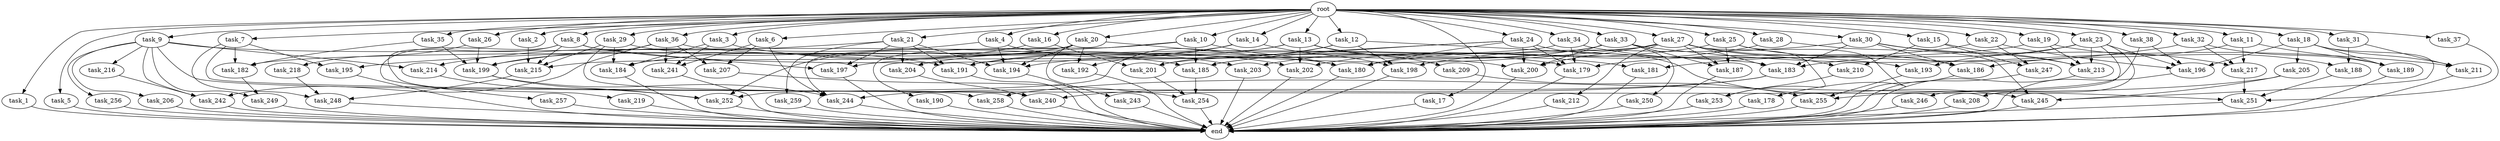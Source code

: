 digraph G {
  root [size="0.000000"];
  task_1 [size="10.240000"];
  task_2 [size="10.240000"];
  task_3 [size="10.240000"];
  task_4 [size="10.240000"];
  task_5 [size="10.240000"];
  task_6 [size="10.240000"];
  task_7 [size="10.240000"];
  task_8 [size="10.240000"];
  task_9 [size="10.240000"];
  task_10 [size="10.240000"];
  task_11 [size="10.240000"];
  task_12 [size="10.240000"];
  task_13 [size="10.240000"];
  task_14 [size="10.240000"];
  task_15 [size="10.240000"];
  task_16 [size="10.240000"];
  task_17 [size="10.240000"];
  task_18 [size="10.240000"];
  task_19 [size="10.240000"];
  task_20 [size="10.240000"];
  task_21 [size="10.240000"];
  task_22 [size="10.240000"];
  task_23 [size="10.240000"];
  task_24 [size="10.240000"];
  task_25 [size="10.240000"];
  task_26 [size="10.240000"];
  task_27 [size="10.240000"];
  task_28 [size="10.240000"];
  task_29 [size="10.240000"];
  task_30 [size="10.240000"];
  task_31 [size="10.240000"];
  task_32 [size="10.240000"];
  task_33 [size="10.240000"];
  task_34 [size="10.240000"];
  task_35 [size="10.240000"];
  task_36 [size="10.240000"];
  task_37 [size="10.240000"];
  task_38 [size="10.240000"];
  task_178 [size="1374389534.720000"];
  task_179 [size="14001593384.960001"];
  task_180 [size="29463475650.560001"];
  task_181 [size="15547781611.520000"];
  task_182 [size="17008070492.160000"];
  task_183 [size="16922171146.240000"];
  task_184 [size="9964324126.719999"];
  task_185 [size="16234976378.880001"];
  task_186 [size="16922171146.240000"];
  task_187 [size="4810363371.520000"];
  task_188 [size="17179869184.000000"];
  task_189 [size="8074538516.480000"];
  task_190 [size="8589934592.000000"];
  task_191 [size="25512105738.240002"];
  task_192 [size="12455405158.400000"];
  task_193 [size="7730941132.800000"];
  task_194 [size="22419729285.119999"];
  task_195 [size="15547781611.520000"];
  task_196 [size="18038862643.200001"];
  task_197 [size="15891378995.200001"];
  task_198 [size="12369505812.480000"];
  task_199 [size="24910810316.799999"];
  task_200 [size="14602888806.400000"];
  task_201 [size="13829794693.120001"];
  task_202 [size="13829794693.120001"];
  task_203 [size="3435973836.800000"];
  task_204 [size="14087492730.880001"];
  task_205 [size="343597383.680000"];
  task_206 [size="343597383.680000"];
  task_207 [size="5841155522.560000"];
  task_208 [size="6957847019.520000"];
  task_209 [size="6957847019.520000"];
  task_210 [size="8589934592.000000"];
  task_211 [size="9277129359.360001"];
  task_212 [size="3092376453.120000"];
  task_213 [size="26542897889.279999"];
  task_214 [size="8933531975.680000"];
  task_215 [size="14946486190.080000"];
  task_216 [size="343597383.680000"];
  task_217 [size="13228499271.680000"];
  task_218 [size="6957847019.520000"];
  task_219 [size="4209067950.080000"];
  task_240 [size="13829794693.120001"];
  task_241 [size="8933531975.680000"];
  task_242 [size="10050223472.639999"];
  task_243 [size="6957847019.520000"];
  task_244 [size="22849226014.720001"];
  task_245 [size="17351667875.840000"];
  task_246 [size="6957847019.520000"];
  task_247 [size="14087492730.880001"];
  task_248 [size="13314398617.600000"];
  task_249 [size="7301444403.200000"];
  task_250 [size="343597383.680000"];
  task_251 [size="26285199851.520000"];
  task_252 [size="22849226014.720001"];
  task_253 [size="7301444403.200000"];
  task_254 [size="11424613007.360001"];
  task_255 [size="13314398617.600000"];
  task_256 [size="343597383.680000"];
  task_257 [size="4209067950.080000"];
  task_258 [size="3435973836.800000"];
  task_259 [size="8589934592.000000"];
  end [size="0.000000"];

  root -> task_1 [size="1.000000"];
  root -> task_2 [size="1.000000"];
  root -> task_3 [size="1.000000"];
  root -> task_4 [size="1.000000"];
  root -> task_5 [size="1.000000"];
  root -> task_6 [size="1.000000"];
  root -> task_7 [size="1.000000"];
  root -> task_8 [size="1.000000"];
  root -> task_9 [size="1.000000"];
  root -> task_10 [size="1.000000"];
  root -> task_11 [size="1.000000"];
  root -> task_12 [size="1.000000"];
  root -> task_13 [size="1.000000"];
  root -> task_14 [size="1.000000"];
  root -> task_15 [size="1.000000"];
  root -> task_16 [size="1.000000"];
  root -> task_17 [size="1.000000"];
  root -> task_18 [size="1.000000"];
  root -> task_19 [size="1.000000"];
  root -> task_20 [size="1.000000"];
  root -> task_21 [size="1.000000"];
  root -> task_22 [size="1.000000"];
  root -> task_23 [size="1.000000"];
  root -> task_24 [size="1.000000"];
  root -> task_25 [size="1.000000"];
  root -> task_26 [size="1.000000"];
  root -> task_27 [size="1.000000"];
  root -> task_28 [size="1.000000"];
  root -> task_29 [size="1.000000"];
  root -> task_30 [size="1.000000"];
  root -> task_31 [size="1.000000"];
  root -> task_32 [size="1.000000"];
  root -> task_33 [size="1.000000"];
  root -> task_34 [size="1.000000"];
  root -> task_35 [size="1.000000"];
  root -> task_36 [size="1.000000"];
  root -> task_37 [size="1.000000"];
  root -> task_38 [size="1.000000"];
  task_1 -> end [size="1.000000"];
  task_2 -> task_215 [size="838860800.000000"];
  task_3 -> task_184 [size="301989888.000000"];
  task_3 -> task_203 [size="301989888.000000"];
  task_3 -> task_241 [size="301989888.000000"];
  task_4 -> task_194 [size="536870912.000000"];
  task_4 -> task_199 [size="536870912.000000"];
  task_4 -> task_202 [size="536870912.000000"];
  task_5 -> end [size="1.000000"];
  task_6 -> task_207 [size="33554432.000000"];
  task_6 -> task_241 [size="33554432.000000"];
  task_6 -> task_244 [size="33554432.000000"];
  task_7 -> task_182 [size="679477248.000000"];
  task_7 -> task_195 [size="679477248.000000"];
  task_7 -> task_248 [size="679477248.000000"];
  task_7 -> task_251 [size="679477248.000000"];
  task_8 -> task_197 [size="411041792.000000"];
  task_8 -> task_200 [size="411041792.000000"];
  task_8 -> task_215 [size="411041792.000000"];
  task_8 -> task_219 [size="411041792.000000"];
  task_8 -> task_257 [size="411041792.000000"];
  task_9 -> task_185 [size="33554432.000000"];
  task_9 -> task_206 [size="33554432.000000"];
  task_9 -> task_214 [size="33554432.000000"];
  task_9 -> task_216 [size="33554432.000000"];
  task_9 -> task_242 [size="33554432.000000"];
  task_9 -> task_249 [size="33554432.000000"];
  task_9 -> task_256 [size="33554432.000000"];
  task_9 -> task_258 [size="33554432.000000"];
  task_10 -> task_180 [size="838860800.000000"];
  task_10 -> task_185 [size="838860800.000000"];
  task_10 -> task_190 [size="838860800.000000"];
  task_10 -> task_195 [size="838860800.000000"];
  task_11 -> task_186 [size="679477248.000000"];
  task_11 -> task_189 [size="679477248.000000"];
  task_11 -> task_217 [size="679477248.000000"];
  task_12 -> task_183 [size="134217728.000000"];
  task_12 -> task_194 [size="134217728.000000"];
  task_12 -> task_198 [size="134217728.000000"];
  task_12 -> task_201 [size="134217728.000000"];
  task_13 -> task_181 [size="679477248.000000"];
  task_13 -> task_191 [size="679477248.000000"];
  task_13 -> task_202 [size="679477248.000000"];
  task_13 -> task_209 [size="679477248.000000"];
  task_13 -> task_252 [size="679477248.000000"];
  task_14 -> task_192 [size="536870912.000000"];
  task_14 -> task_198 [size="536870912.000000"];
  task_14 -> task_204 [size="536870912.000000"];
  task_15 -> task_210 [size="536870912.000000"];
  task_15 -> task_213 [size="536870912.000000"];
  task_15 -> task_247 [size="536870912.000000"];
  task_16 -> task_184 [size="536870912.000000"];
  task_16 -> task_201 [size="536870912.000000"];
  task_17 -> end [size="1.000000"];
  task_18 -> task_189 [size="33554432.000000"];
  task_18 -> task_196 [size="33554432.000000"];
  task_18 -> task_205 [size="33554432.000000"];
  task_18 -> task_211 [size="33554432.000000"];
  task_18 -> task_245 [size="33554432.000000"];
  task_19 -> task_188 [size="838860800.000000"];
  task_19 -> task_191 [size="838860800.000000"];
  task_19 -> task_213 [size="838860800.000000"];
  task_20 -> task_180 [size="679477248.000000"];
  task_20 -> task_192 [size="679477248.000000"];
  task_20 -> task_194 [size="679477248.000000"];
  task_20 -> task_243 [size="679477248.000000"];
  task_20 -> task_244 [size="679477248.000000"];
  task_20 -> task_252 [size="679477248.000000"];
  task_21 -> task_191 [size="838860800.000000"];
  task_21 -> task_194 [size="838860800.000000"];
  task_21 -> task_197 [size="838860800.000000"];
  task_21 -> task_204 [size="838860800.000000"];
  task_21 -> task_214 [size="838860800.000000"];
  task_21 -> task_259 [size="838860800.000000"];
  task_22 -> task_181 [size="838860800.000000"];
  task_22 -> task_196 [size="838860800.000000"];
  task_22 -> task_247 [size="838860800.000000"];
  task_23 -> task_183 [size="679477248.000000"];
  task_23 -> task_193 [size="679477248.000000"];
  task_23 -> task_196 [size="679477248.000000"];
  task_23 -> task_208 [size="679477248.000000"];
  task_23 -> task_213 [size="679477248.000000"];
  task_23 -> task_246 [size="679477248.000000"];
  task_24 -> task_179 [size="679477248.000000"];
  task_24 -> task_180 [size="679477248.000000"];
  task_24 -> task_185 [size="679477248.000000"];
  task_24 -> task_200 [size="679477248.000000"];
  task_24 -> task_201 [size="679477248.000000"];
  task_24 -> task_245 [size="679477248.000000"];
  task_25 -> task_178 [size="134217728.000000"];
  task_25 -> task_186 [size="134217728.000000"];
  task_25 -> task_187 [size="134217728.000000"];
  task_25 -> task_202 [size="134217728.000000"];
  task_26 -> task_199 [size="679477248.000000"];
  task_26 -> task_218 [size="679477248.000000"];
  task_27 -> task_182 [size="301989888.000000"];
  task_27 -> task_183 [size="301989888.000000"];
  task_27 -> task_186 [size="301989888.000000"];
  task_27 -> task_187 [size="301989888.000000"];
  task_27 -> task_197 [size="301989888.000000"];
  task_27 -> task_200 [size="301989888.000000"];
  task_27 -> task_210 [size="301989888.000000"];
  task_27 -> task_212 [size="301989888.000000"];
  task_27 -> task_253 [size="301989888.000000"];
  task_28 -> task_180 [size="679477248.000000"];
  task_28 -> task_245 [size="679477248.000000"];
  task_29 -> task_184 [size="134217728.000000"];
  task_29 -> task_191 [size="134217728.000000"];
  task_29 -> task_215 [size="134217728.000000"];
  task_29 -> task_240 [size="134217728.000000"];
  task_30 -> task_183 [size="536870912.000000"];
  task_30 -> task_186 [size="536870912.000000"];
  task_30 -> task_198 [size="536870912.000000"];
  task_30 -> task_213 [size="536870912.000000"];
  task_30 -> task_217 [size="536870912.000000"];
  task_31 -> task_188 [size="838860800.000000"];
  task_31 -> task_211 [size="838860800.000000"];
  task_32 -> task_179 [size="75497472.000000"];
  task_32 -> task_189 [size="75497472.000000"];
  task_32 -> task_217 [size="75497472.000000"];
  task_33 -> task_185 [size="33554432.000000"];
  task_33 -> task_187 [size="33554432.000000"];
  task_33 -> task_200 [size="33554432.000000"];
  task_33 -> task_203 [size="33554432.000000"];
  task_33 -> task_211 [size="33554432.000000"];
  task_33 -> task_250 [size="33554432.000000"];
  task_34 -> task_179 [size="75497472.000000"];
  task_34 -> task_193 [size="75497472.000000"];
  task_34 -> task_215 [size="75497472.000000"];
  task_35 -> task_182 [size="679477248.000000"];
  task_35 -> task_199 [size="679477248.000000"];
  task_36 -> task_179 [size="536870912.000000"];
  task_36 -> task_199 [size="536870912.000000"];
  task_36 -> task_207 [size="536870912.000000"];
  task_36 -> task_241 [size="536870912.000000"];
  task_36 -> task_242 [size="536870912.000000"];
  task_37 -> task_251 [size="838860800.000000"];
  task_38 -> task_196 [size="209715200.000000"];
  task_38 -> task_255 [size="209715200.000000"];
  task_178 -> end [size="1.000000"];
  task_179 -> end [size="1.000000"];
  task_180 -> end [size="1.000000"];
  task_181 -> end [size="1.000000"];
  task_182 -> task_249 [size="679477248.000000"];
  task_183 -> task_240 [size="679477248.000000"];
  task_183 -> task_244 [size="679477248.000000"];
  task_184 -> end [size="1.000000"];
  task_185 -> task_254 [size="134217728.000000"];
  task_186 -> end [size="1.000000"];
  task_187 -> end [size="1.000000"];
  task_188 -> task_251 [size="209715200.000000"];
  task_189 -> end [size="1.000000"];
  task_190 -> end [size="1.000000"];
  task_191 -> end [size="1.000000"];
  task_192 -> end [size="1.000000"];
  task_193 -> task_255 [size="679477248.000000"];
  task_194 -> end [size="1.000000"];
  task_195 -> end [size="1.000000"];
  task_196 -> end [size="1.000000"];
  task_197 -> end [size="1.000000"];
  task_198 -> end [size="1.000000"];
  task_199 -> task_244 [size="838860800.000000"];
  task_199 -> task_252 [size="838860800.000000"];
  task_200 -> end [size="1.000000"];
  task_201 -> task_254 [size="301989888.000000"];
  task_202 -> end [size="1.000000"];
  task_203 -> end [size="1.000000"];
  task_204 -> task_240 [size="536870912.000000"];
  task_205 -> task_245 [size="301989888.000000"];
  task_205 -> task_258 [size="301989888.000000"];
  task_206 -> end [size="1.000000"];
  task_207 -> task_254 [size="679477248.000000"];
  task_208 -> end [size="1.000000"];
  task_209 -> task_255 [size="411041792.000000"];
  task_210 -> task_253 [size="411041792.000000"];
  task_211 -> end [size="1.000000"];
  task_212 -> end [size="1.000000"];
  task_213 -> end [size="1.000000"];
  task_214 -> task_252 [size="33554432.000000"];
  task_215 -> task_248 [size="411041792.000000"];
  task_216 -> task_242 [size="411041792.000000"];
  task_217 -> task_251 [size="838860800.000000"];
  task_218 -> task_248 [size="209715200.000000"];
  task_219 -> end [size="1.000000"];
  task_240 -> end [size="1.000000"];
  task_241 -> end [size="1.000000"];
  task_242 -> end [size="1.000000"];
  task_243 -> end [size="1.000000"];
  task_244 -> end [size="1.000000"];
  task_245 -> end [size="1.000000"];
  task_246 -> end [size="1.000000"];
  task_247 -> end [size="1.000000"];
  task_248 -> end [size="1.000000"];
  task_249 -> end [size="1.000000"];
  task_250 -> end [size="1.000000"];
  task_251 -> end [size="1.000000"];
  task_252 -> end [size="1.000000"];
  task_253 -> end [size="1.000000"];
  task_254 -> end [size="1.000000"];
  task_255 -> end [size="1.000000"];
  task_256 -> end [size="1.000000"];
  task_257 -> end [size="1.000000"];
  task_258 -> end [size="1.000000"];
  task_259 -> end [size="1.000000"];
}
